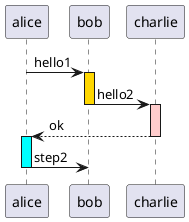 @startuml

alice -> bob ++ #gold: hello1
bob -> charlie --++ #FFCCCC: hello2
charlie --> alice --++ #cyan: ok
alice -> bob -- : step2

@enduml